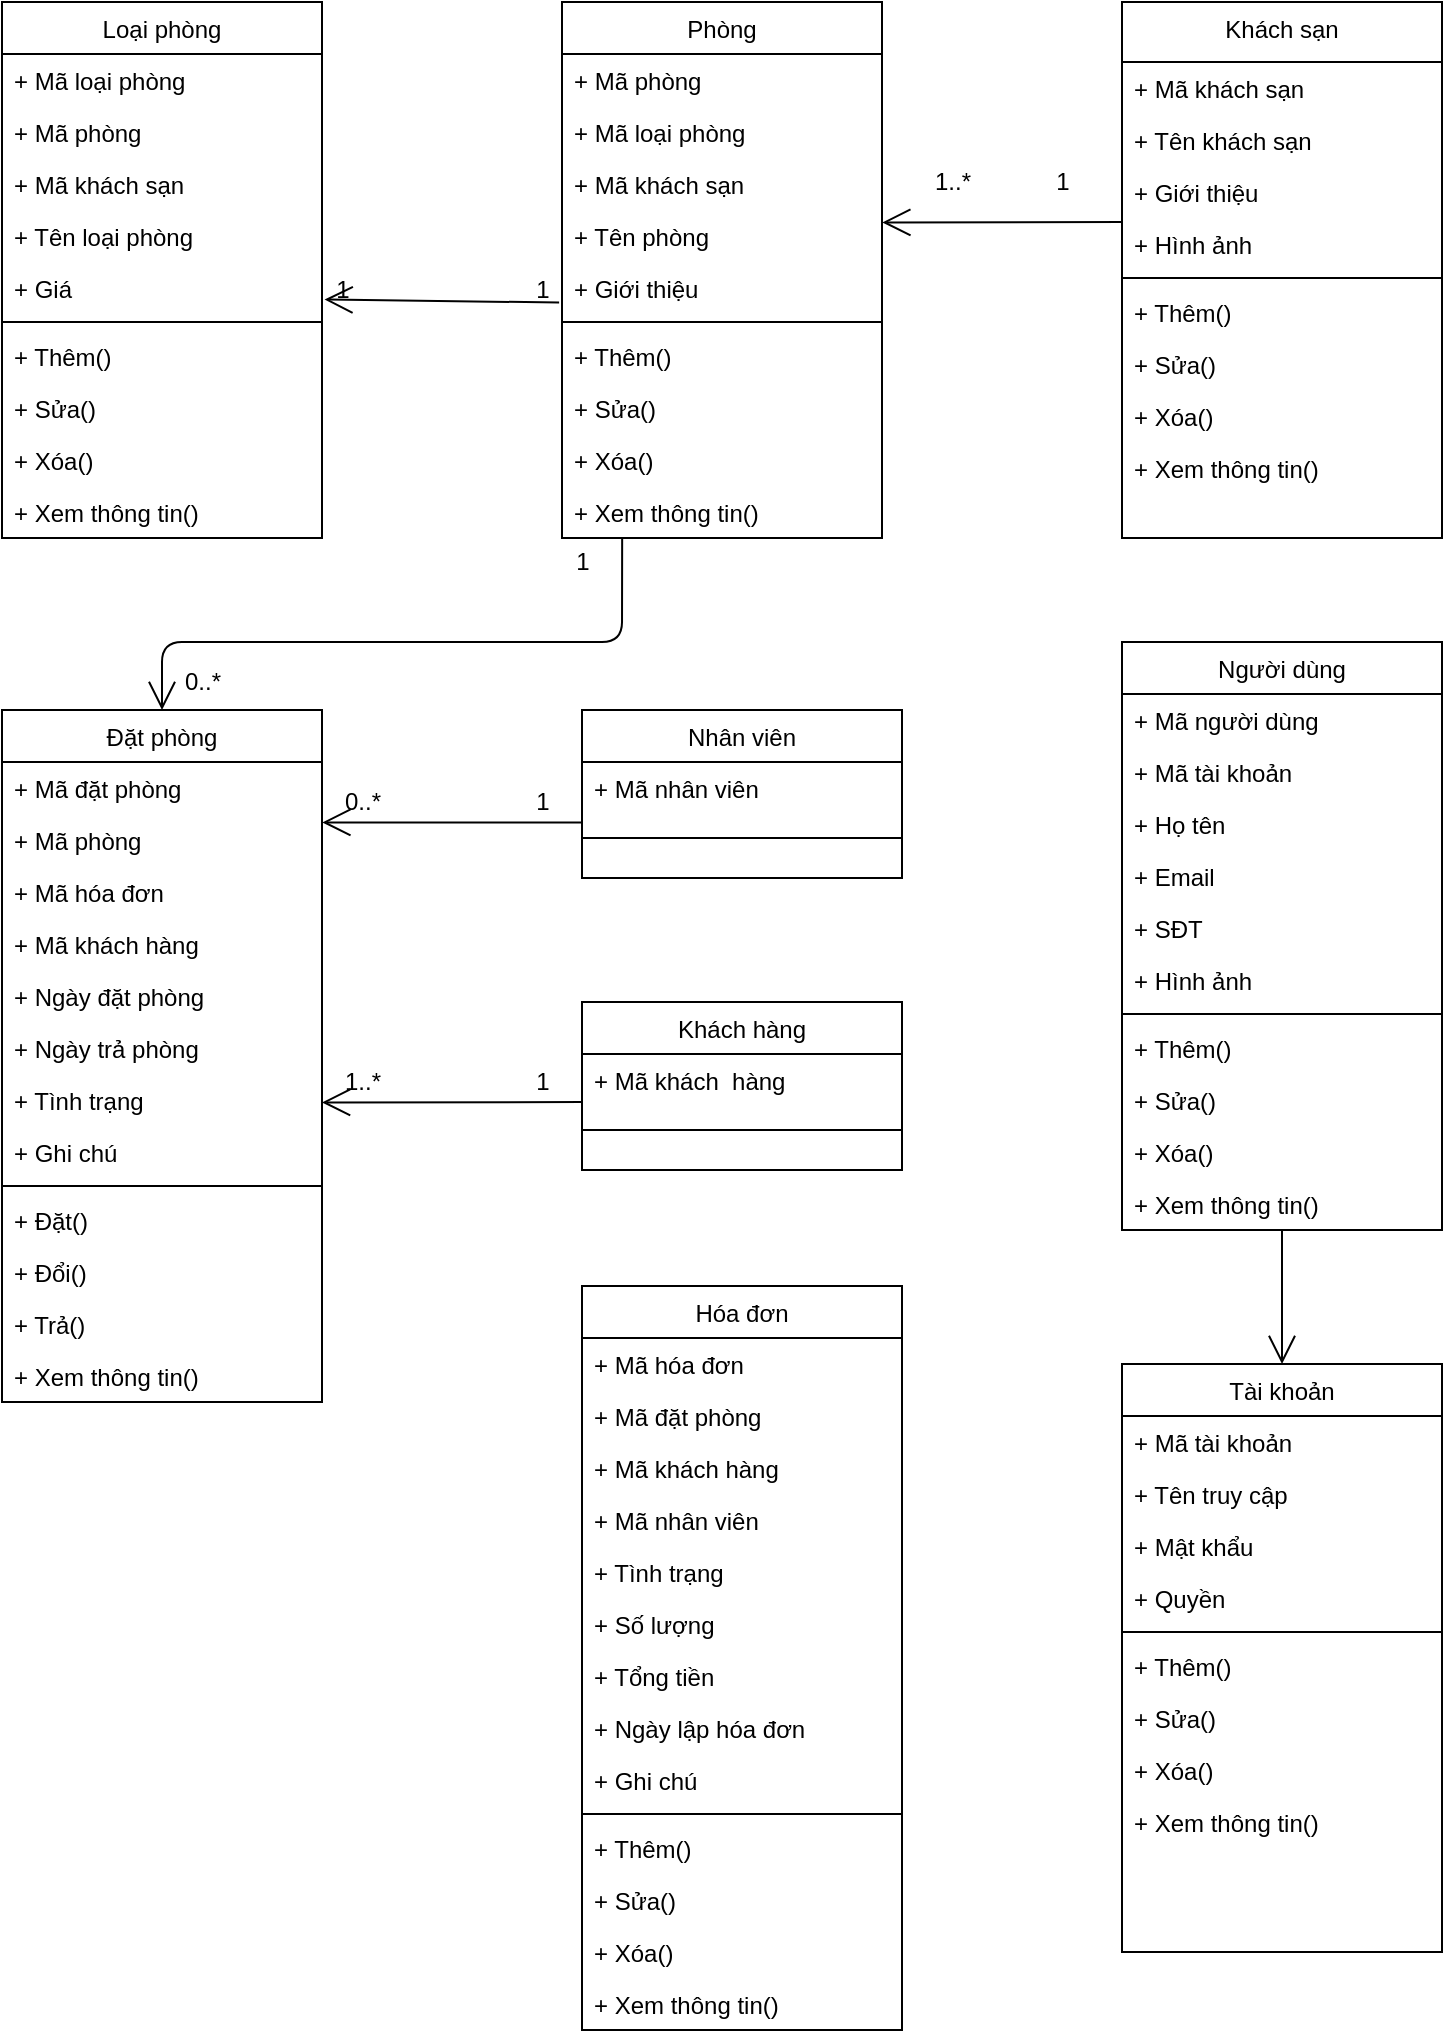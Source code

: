 <mxfile version="14.6.0" type="github">
  <diagram id="C5RBs43oDa-KdzZeNtuy" name="Page-1">
    <mxGraphModel dx="1017" dy="599" grid="1" gridSize="10" guides="1" tooltips="1" connect="1" arrows="1" fold="1" page="1" pageScale="1" pageWidth="1200" pageHeight="1920" math="0" shadow="0">
      <root>
        <mxCell id="WIyWlLk6GJQsqaUBKTNV-0" />
        <mxCell id="WIyWlLk6GJQsqaUBKTNV-1" parent="WIyWlLk6GJQsqaUBKTNV-0" />
        <mxCell id="hyXFMQtEFSFxKGsj70GX-0" value="Phòng" style="swimlane;fontStyle=0;align=center;verticalAlign=top;childLayout=stackLayout;horizontal=1;startSize=26;horizontalStack=0;resizeParent=1;resizeLast=0;collapsible=1;marginBottom=0;rounded=0;shadow=0;strokeWidth=1;" vertex="1" parent="WIyWlLk6GJQsqaUBKTNV-1">
          <mxGeometry x="320" y="640" width="160" height="268" as="geometry">
            <mxRectangle x="130" y="380" width="160" height="26" as="alternateBounds" />
          </mxGeometry>
        </mxCell>
        <mxCell id="hyXFMQtEFSFxKGsj70GX-6" value="+ Mã phòng" style="text;align=left;verticalAlign=top;spacingLeft=4;spacingRight=4;overflow=hidden;rotatable=0;points=[[0,0.5],[1,0.5]];portConstraint=eastwest;" vertex="1" parent="hyXFMQtEFSFxKGsj70GX-0">
          <mxGeometry y="26" width="160" height="26" as="geometry" />
        </mxCell>
        <mxCell id="hyXFMQtEFSFxKGsj70GX-1" value="+ Mã loại phòng" style="text;align=left;verticalAlign=top;spacingLeft=4;spacingRight=4;overflow=hidden;rotatable=0;points=[[0,0.5],[1,0.5]];portConstraint=eastwest;" vertex="1" parent="hyXFMQtEFSFxKGsj70GX-0">
          <mxGeometry y="52" width="160" height="26" as="geometry" />
        </mxCell>
        <mxCell id="hyXFMQtEFSFxKGsj70GX-11" value="+ Mã khách sạn" style="text;align=left;verticalAlign=top;spacingLeft=4;spacingRight=4;overflow=hidden;rotatable=0;points=[[0,0.5],[1,0.5]];portConstraint=eastwest;" vertex="1" parent="hyXFMQtEFSFxKGsj70GX-0">
          <mxGeometry y="78" width="160" height="26" as="geometry" />
        </mxCell>
        <mxCell id="hyXFMQtEFSFxKGsj70GX-2" value="+ Tên phòng" style="text;align=left;verticalAlign=top;spacingLeft=4;spacingRight=4;overflow=hidden;rotatable=0;points=[[0,0.5],[1,0.5]];portConstraint=eastwest;rounded=0;shadow=0;html=0;" vertex="1" parent="hyXFMQtEFSFxKGsj70GX-0">
          <mxGeometry y="104" width="160" height="26" as="geometry" />
        </mxCell>
        <mxCell id="hyXFMQtEFSFxKGsj70GX-7" value="+ Giới thiệu" style="text;align=left;verticalAlign=top;spacingLeft=4;spacingRight=4;overflow=hidden;rotatable=0;points=[[0,0.5],[1,0.5]];portConstraint=eastwest;rounded=0;shadow=0;html=0;" vertex="1" parent="hyXFMQtEFSFxKGsj70GX-0">
          <mxGeometry y="130" width="160" height="26" as="geometry" />
        </mxCell>
        <mxCell id="hyXFMQtEFSFxKGsj70GX-3" value="" style="line;html=1;strokeWidth=1;align=left;verticalAlign=middle;spacingTop=-1;spacingLeft=3;spacingRight=3;rotatable=0;labelPosition=right;points=[];portConstraint=eastwest;" vertex="1" parent="hyXFMQtEFSFxKGsj70GX-0">
          <mxGeometry y="156" width="160" height="8" as="geometry" />
        </mxCell>
        <mxCell id="hyXFMQtEFSFxKGsj70GX-5" value="+ Thêm()" style="text;align=left;verticalAlign=top;spacingLeft=4;spacingRight=4;overflow=hidden;rotatable=0;points=[[0,0.5],[1,0.5]];portConstraint=eastwest;" vertex="1" parent="hyXFMQtEFSFxKGsj70GX-0">
          <mxGeometry y="164" width="160" height="26" as="geometry" />
        </mxCell>
        <mxCell id="hyXFMQtEFSFxKGsj70GX-8" value="+ Sửa()" style="text;align=left;verticalAlign=top;spacingLeft=4;spacingRight=4;overflow=hidden;rotatable=0;points=[[0,0.5],[1,0.5]];portConstraint=eastwest;" vertex="1" parent="hyXFMQtEFSFxKGsj70GX-0">
          <mxGeometry y="190" width="160" height="26" as="geometry" />
        </mxCell>
        <mxCell id="hyXFMQtEFSFxKGsj70GX-9" value="+ Xóa()" style="text;align=left;verticalAlign=top;spacingLeft=4;spacingRight=4;overflow=hidden;rotatable=0;points=[[0,0.5],[1,0.5]];portConstraint=eastwest;" vertex="1" parent="hyXFMQtEFSFxKGsj70GX-0">
          <mxGeometry y="216" width="160" height="26" as="geometry" />
        </mxCell>
        <mxCell id="hyXFMQtEFSFxKGsj70GX-10" value="+ Xem thông tin()" style="text;align=left;verticalAlign=top;spacingLeft=4;spacingRight=4;overflow=hidden;rotatable=0;points=[[0,0.5],[1,0.5]];portConstraint=eastwest;" vertex="1" parent="hyXFMQtEFSFxKGsj70GX-0">
          <mxGeometry y="242" width="160" height="26" as="geometry" />
        </mxCell>
        <mxCell id="hyXFMQtEFSFxKGsj70GX-12" value="Khách sạn" style="swimlane;fontStyle=0;align=center;verticalAlign=top;childLayout=stackLayout;horizontal=1;startSize=30;horizontalStack=0;resizeParent=1;resizeLast=0;collapsible=1;marginBottom=0;rounded=0;shadow=0;strokeWidth=1;" vertex="1" parent="WIyWlLk6GJQsqaUBKTNV-1">
          <mxGeometry x="600" y="640" width="160" height="268" as="geometry">
            <mxRectangle x="130" y="380" width="160" height="26" as="alternateBounds" />
          </mxGeometry>
        </mxCell>
        <mxCell id="hyXFMQtEFSFxKGsj70GX-13" value="+ Mã khách sạn" style="text;align=left;verticalAlign=top;spacingLeft=4;spacingRight=4;overflow=hidden;rotatable=0;points=[[0,0.5],[1,0.5]];portConstraint=eastwest;" vertex="1" parent="hyXFMQtEFSFxKGsj70GX-12">
          <mxGeometry y="30" width="160" height="26" as="geometry" />
        </mxCell>
        <mxCell id="hyXFMQtEFSFxKGsj70GX-14" value="+ Tên khách sạn" style="text;align=left;verticalAlign=top;spacingLeft=4;spacingRight=4;overflow=hidden;rotatable=0;points=[[0,0.5],[1,0.5]];portConstraint=eastwest;" vertex="1" parent="hyXFMQtEFSFxKGsj70GX-12">
          <mxGeometry y="56" width="160" height="26" as="geometry" />
        </mxCell>
        <mxCell id="hyXFMQtEFSFxKGsj70GX-16" value="+ Giới thiệu" style="text;align=left;verticalAlign=top;spacingLeft=4;spacingRight=4;overflow=hidden;rotatable=0;points=[[0,0.5],[1,0.5]];portConstraint=eastwest;rounded=0;shadow=0;html=0;" vertex="1" parent="hyXFMQtEFSFxKGsj70GX-12">
          <mxGeometry y="82" width="160" height="26" as="geometry" />
        </mxCell>
        <mxCell id="hyXFMQtEFSFxKGsj70GX-17" value="+ Hình ảnh" style="text;align=left;verticalAlign=top;spacingLeft=4;spacingRight=4;overflow=hidden;rotatable=0;points=[[0,0.5],[1,0.5]];portConstraint=eastwest;rounded=0;shadow=0;html=0;" vertex="1" parent="hyXFMQtEFSFxKGsj70GX-12">
          <mxGeometry y="108" width="160" height="26" as="geometry" />
        </mxCell>
        <mxCell id="hyXFMQtEFSFxKGsj70GX-18" value="" style="line;html=1;strokeWidth=1;align=left;verticalAlign=middle;spacingTop=-1;spacingLeft=3;spacingRight=3;rotatable=0;labelPosition=right;points=[];portConstraint=eastwest;" vertex="1" parent="hyXFMQtEFSFxKGsj70GX-12">
          <mxGeometry y="134" width="160" height="8" as="geometry" />
        </mxCell>
        <mxCell id="hyXFMQtEFSFxKGsj70GX-19" value="+ Thêm()" style="text;align=left;verticalAlign=top;spacingLeft=4;spacingRight=4;overflow=hidden;rotatable=0;points=[[0,0.5],[1,0.5]];portConstraint=eastwest;" vertex="1" parent="hyXFMQtEFSFxKGsj70GX-12">
          <mxGeometry y="142" width="160" height="26" as="geometry" />
        </mxCell>
        <mxCell id="hyXFMQtEFSFxKGsj70GX-20" value="+ Sửa()" style="text;align=left;verticalAlign=top;spacingLeft=4;spacingRight=4;overflow=hidden;rotatable=0;points=[[0,0.5],[1,0.5]];portConstraint=eastwest;" vertex="1" parent="hyXFMQtEFSFxKGsj70GX-12">
          <mxGeometry y="168" width="160" height="26" as="geometry" />
        </mxCell>
        <mxCell id="hyXFMQtEFSFxKGsj70GX-21" value="+ Xóa()" style="text;align=left;verticalAlign=top;spacingLeft=4;spacingRight=4;overflow=hidden;rotatable=0;points=[[0,0.5],[1,0.5]];portConstraint=eastwest;" vertex="1" parent="hyXFMQtEFSFxKGsj70GX-12">
          <mxGeometry y="194" width="160" height="26" as="geometry" />
        </mxCell>
        <mxCell id="hyXFMQtEFSFxKGsj70GX-22" value="+ Xem thông tin()" style="text;align=left;verticalAlign=top;spacingLeft=4;spacingRight=4;overflow=hidden;rotatable=0;points=[[0,0.5],[1,0.5]];portConstraint=eastwest;" vertex="1" parent="hyXFMQtEFSFxKGsj70GX-12">
          <mxGeometry y="220" width="160" height="26" as="geometry" />
        </mxCell>
        <mxCell id="hyXFMQtEFSFxKGsj70GX-24" value="Loại phòng" style="swimlane;fontStyle=0;align=center;verticalAlign=top;childLayout=stackLayout;horizontal=1;startSize=26;horizontalStack=0;resizeParent=1;resizeLast=0;collapsible=1;marginBottom=0;rounded=0;shadow=0;strokeWidth=1;" vertex="1" parent="WIyWlLk6GJQsqaUBKTNV-1">
          <mxGeometry x="40" y="640" width="160" height="268" as="geometry">
            <mxRectangle x="130" y="380" width="160" height="26" as="alternateBounds" />
          </mxGeometry>
        </mxCell>
        <mxCell id="hyXFMQtEFSFxKGsj70GX-38" value="+ Mã loại phòng" style="text;align=left;verticalAlign=top;spacingLeft=4;spacingRight=4;overflow=hidden;rotatable=0;points=[[0,0.5],[1,0.5]];portConstraint=eastwest;" vertex="1" parent="hyXFMQtEFSFxKGsj70GX-24">
          <mxGeometry y="26" width="160" height="26" as="geometry" />
        </mxCell>
        <mxCell id="hyXFMQtEFSFxKGsj70GX-37" value="+ Mã phòng" style="text;align=left;verticalAlign=top;spacingLeft=4;spacingRight=4;overflow=hidden;rotatable=0;points=[[0,0.5],[1,0.5]];portConstraint=eastwest;" vertex="1" parent="hyXFMQtEFSFxKGsj70GX-24">
          <mxGeometry y="52" width="160" height="26" as="geometry" />
        </mxCell>
        <mxCell id="hyXFMQtEFSFxKGsj70GX-25" value="+ Mã khách sạn" style="text;align=left;verticalAlign=top;spacingLeft=4;spacingRight=4;overflow=hidden;rotatable=0;points=[[0,0.5],[1,0.5]];portConstraint=eastwest;" vertex="1" parent="hyXFMQtEFSFxKGsj70GX-24">
          <mxGeometry y="78" width="160" height="26" as="geometry" />
        </mxCell>
        <mxCell id="hyXFMQtEFSFxKGsj70GX-28" value="+ Tên loại phòng" style="text;align=left;verticalAlign=top;spacingLeft=4;spacingRight=4;overflow=hidden;rotatable=0;points=[[0,0.5],[1,0.5]];portConstraint=eastwest;rounded=0;shadow=0;html=0;" vertex="1" parent="hyXFMQtEFSFxKGsj70GX-24">
          <mxGeometry y="104" width="160" height="26" as="geometry" />
        </mxCell>
        <mxCell id="hyXFMQtEFSFxKGsj70GX-29" value="+ Giá" style="text;align=left;verticalAlign=top;spacingLeft=4;spacingRight=4;overflow=hidden;rotatable=0;points=[[0,0.5],[1,0.5]];portConstraint=eastwest;rounded=0;shadow=0;html=0;" vertex="1" parent="hyXFMQtEFSFxKGsj70GX-24">
          <mxGeometry y="130" width="160" height="26" as="geometry" />
        </mxCell>
        <mxCell id="hyXFMQtEFSFxKGsj70GX-30" value="" style="line;html=1;strokeWidth=1;align=left;verticalAlign=middle;spacingTop=-1;spacingLeft=3;spacingRight=3;rotatable=0;labelPosition=right;points=[];portConstraint=eastwest;" vertex="1" parent="hyXFMQtEFSFxKGsj70GX-24">
          <mxGeometry y="156" width="160" height="8" as="geometry" />
        </mxCell>
        <mxCell id="hyXFMQtEFSFxKGsj70GX-31" value="+ Thêm()" style="text;align=left;verticalAlign=top;spacingLeft=4;spacingRight=4;overflow=hidden;rotatable=0;points=[[0,0.5],[1,0.5]];portConstraint=eastwest;" vertex="1" parent="hyXFMQtEFSFxKGsj70GX-24">
          <mxGeometry y="164" width="160" height="26" as="geometry" />
        </mxCell>
        <mxCell id="hyXFMQtEFSFxKGsj70GX-32" value="+ Sửa()" style="text;align=left;verticalAlign=top;spacingLeft=4;spacingRight=4;overflow=hidden;rotatable=0;points=[[0,0.5],[1,0.5]];portConstraint=eastwest;" vertex="1" parent="hyXFMQtEFSFxKGsj70GX-24">
          <mxGeometry y="190" width="160" height="26" as="geometry" />
        </mxCell>
        <mxCell id="hyXFMQtEFSFxKGsj70GX-33" value="+ Xóa()" style="text;align=left;verticalAlign=top;spacingLeft=4;spacingRight=4;overflow=hidden;rotatable=0;points=[[0,0.5],[1,0.5]];portConstraint=eastwest;" vertex="1" parent="hyXFMQtEFSFxKGsj70GX-24">
          <mxGeometry y="216" width="160" height="26" as="geometry" />
        </mxCell>
        <mxCell id="hyXFMQtEFSFxKGsj70GX-34" value="+ Xem thông tin()" style="text;align=left;verticalAlign=top;spacingLeft=4;spacingRight=4;overflow=hidden;rotatable=0;points=[[0,0.5],[1,0.5]];portConstraint=eastwest;" vertex="1" parent="hyXFMQtEFSFxKGsj70GX-24">
          <mxGeometry y="242" width="160" height="26" as="geometry" />
        </mxCell>
        <mxCell id="hyXFMQtEFSFxKGsj70GX-39" value="Hóa đơn" style="swimlane;fontStyle=0;align=center;verticalAlign=top;childLayout=stackLayout;horizontal=1;startSize=26;horizontalStack=0;resizeParent=1;resizeLast=0;collapsible=1;marginBottom=0;rounded=0;shadow=0;strokeWidth=1;" vertex="1" parent="WIyWlLk6GJQsqaUBKTNV-1">
          <mxGeometry x="330" y="1282" width="160" height="372" as="geometry">
            <mxRectangle x="130" y="380" width="160" height="26" as="alternateBounds" />
          </mxGeometry>
        </mxCell>
        <mxCell id="hyXFMQtEFSFxKGsj70GX-40" value="+ Mã hóa đơn" style="text;align=left;verticalAlign=top;spacingLeft=4;spacingRight=4;overflow=hidden;rotatable=0;points=[[0,0.5],[1,0.5]];portConstraint=eastwest;" vertex="1" parent="hyXFMQtEFSFxKGsj70GX-39">
          <mxGeometry y="26" width="160" height="26" as="geometry" />
        </mxCell>
        <mxCell id="hyXFMQtEFSFxKGsj70GX-41" value="+ Mã đặt phòng" style="text;align=left;verticalAlign=top;spacingLeft=4;spacingRight=4;overflow=hidden;rotatable=0;points=[[0,0.5],[1,0.5]];portConstraint=eastwest;" vertex="1" parent="hyXFMQtEFSFxKGsj70GX-39">
          <mxGeometry y="52" width="160" height="26" as="geometry" />
        </mxCell>
        <mxCell id="hyXFMQtEFSFxKGsj70GX-53" value="+ Mã khách hàng" style="text;align=left;verticalAlign=top;spacingLeft=4;spacingRight=4;overflow=hidden;rotatable=0;points=[[0,0.5],[1,0.5]];portConstraint=eastwest;" vertex="1" parent="hyXFMQtEFSFxKGsj70GX-39">
          <mxGeometry y="78" width="160" height="26" as="geometry" />
        </mxCell>
        <mxCell id="hyXFMQtEFSFxKGsj70GX-52" value="+ Mã nhân viên" style="text;align=left;verticalAlign=top;spacingLeft=4;spacingRight=4;overflow=hidden;rotatable=0;points=[[0,0.5],[1,0.5]];portConstraint=eastwest;" vertex="1" parent="hyXFMQtEFSFxKGsj70GX-39">
          <mxGeometry y="104" width="160" height="26" as="geometry" />
        </mxCell>
        <mxCell id="hyXFMQtEFSFxKGsj70GX-42" value="+ Tình trạng" style="text;align=left;verticalAlign=top;spacingLeft=4;spacingRight=4;overflow=hidden;rotatable=0;points=[[0,0.5],[1,0.5]];portConstraint=eastwest;" vertex="1" parent="hyXFMQtEFSFxKGsj70GX-39">
          <mxGeometry y="130" width="160" height="26" as="geometry" />
        </mxCell>
        <mxCell id="hyXFMQtEFSFxKGsj70GX-43" value="+ Số lượng" style="text;align=left;verticalAlign=top;spacingLeft=4;spacingRight=4;overflow=hidden;rotatable=0;points=[[0,0.5],[1,0.5]];portConstraint=eastwest;rounded=0;shadow=0;html=0;" vertex="1" parent="hyXFMQtEFSFxKGsj70GX-39">
          <mxGeometry y="156" width="160" height="26" as="geometry" />
        </mxCell>
        <mxCell id="hyXFMQtEFSFxKGsj70GX-54" value="+ Tổng tiền" style="text;align=left;verticalAlign=top;spacingLeft=4;spacingRight=4;overflow=hidden;rotatable=0;points=[[0,0.5],[1,0.5]];portConstraint=eastwest;rounded=0;shadow=0;html=0;" vertex="1" parent="hyXFMQtEFSFxKGsj70GX-39">
          <mxGeometry y="182" width="160" height="26" as="geometry" />
        </mxCell>
        <mxCell id="hyXFMQtEFSFxKGsj70GX-51" value="+ Ngày lập hóa đơn" style="text;align=left;verticalAlign=top;spacingLeft=4;spacingRight=4;overflow=hidden;rotatable=0;points=[[0,0.5],[1,0.5]];portConstraint=eastwest;rounded=0;shadow=0;html=0;" vertex="1" parent="hyXFMQtEFSFxKGsj70GX-39">
          <mxGeometry y="208" width="160" height="26" as="geometry" />
        </mxCell>
        <mxCell id="hyXFMQtEFSFxKGsj70GX-44" value="+ Ghi chú" style="text;align=left;verticalAlign=top;spacingLeft=4;spacingRight=4;overflow=hidden;rotatable=0;points=[[0,0.5],[1,0.5]];portConstraint=eastwest;rounded=0;shadow=0;html=0;" vertex="1" parent="hyXFMQtEFSFxKGsj70GX-39">
          <mxGeometry y="234" width="160" height="26" as="geometry" />
        </mxCell>
        <mxCell id="hyXFMQtEFSFxKGsj70GX-45" value="" style="line;html=1;strokeWidth=1;align=left;verticalAlign=middle;spacingTop=-1;spacingLeft=3;spacingRight=3;rotatable=0;labelPosition=right;points=[];portConstraint=eastwest;" vertex="1" parent="hyXFMQtEFSFxKGsj70GX-39">
          <mxGeometry y="260" width="160" height="8" as="geometry" />
        </mxCell>
        <mxCell id="hyXFMQtEFSFxKGsj70GX-46" value="+ Thêm()" style="text;align=left;verticalAlign=top;spacingLeft=4;spacingRight=4;overflow=hidden;rotatable=0;points=[[0,0.5],[1,0.5]];portConstraint=eastwest;" vertex="1" parent="hyXFMQtEFSFxKGsj70GX-39">
          <mxGeometry y="268" width="160" height="26" as="geometry" />
        </mxCell>
        <mxCell id="hyXFMQtEFSFxKGsj70GX-47" value="+ Sửa()" style="text;align=left;verticalAlign=top;spacingLeft=4;spacingRight=4;overflow=hidden;rotatable=0;points=[[0,0.5],[1,0.5]];portConstraint=eastwest;" vertex="1" parent="hyXFMQtEFSFxKGsj70GX-39">
          <mxGeometry y="294" width="160" height="26" as="geometry" />
        </mxCell>
        <mxCell id="hyXFMQtEFSFxKGsj70GX-48" value="+ Xóa()" style="text;align=left;verticalAlign=top;spacingLeft=4;spacingRight=4;overflow=hidden;rotatable=0;points=[[0,0.5],[1,0.5]];portConstraint=eastwest;" vertex="1" parent="hyXFMQtEFSFxKGsj70GX-39">
          <mxGeometry y="320" width="160" height="26" as="geometry" />
        </mxCell>
        <mxCell id="hyXFMQtEFSFxKGsj70GX-49" value="+ Xem thông tin()" style="text;align=left;verticalAlign=top;spacingLeft=4;spacingRight=4;overflow=hidden;rotatable=0;points=[[0,0.5],[1,0.5]];portConstraint=eastwest;" vertex="1" parent="hyXFMQtEFSFxKGsj70GX-39">
          <mxGeometry y="346" width="160" height="26" as="geometry" />
        </mxCell>
        <mxCell id="zkfFHV4jXpPFQw0GAbJ--0" value="Người dùng" style="swimlane;fontStyle=0;align=center;verticalAlign=top;childLayout=stackLayout;horizontal=1;startSize=26;horizontalStack=0;resizeParent=1;resizeLast=0;collapsible=1;marginBottom=0;rounded=0;shadow=0;strokeWidth=1;" parent="WIyWlLk6GJQsqaUBKTNV-1" vertex="1">
          <mxGeometry x="600" y="960" width="160" height="294" as="geometry">
            <mxRectangle x="230" y="140" width="160" height="26" as="alternateBounds" />
          </mxGeometry>
        </mxCell>
        <mxCell id="hyXFMQtEFSFxKGsj70GX-61" value="+ Mã người dùng" style="text;align=left;verticalAlign=top;spacingLeft=4;spacingRight=4;overflow=hidden;rotatable=0;points=[[0,0.5],[1,0.5]];portConstraint=eastwest;" vertex="1" parent="zkfFHV4jXpPFQw0GAbJ--0">
          <mxGeometry y="26" width="160" height="26" as="geometry" />
        </mxCell>
        <mxCell id="hyXFMQtEFSFxKGsj70GX-60" value="+ Mã tài khoản" style="text;align=left;verticalAlign=top;spacingLeft=4;spacingRight=4;overflow=hidden;rotatable=0;points=[[0,0.5],[1,0.5]];portConstraint=eastwest;" vertex="1" parent="zkfFHV4jXpPFQw0GAbJ--0">
          <mxGeometry y="52" width="160" height="26" as="geometry" />
        </mxCell>
        <mxCell id="zkfFHV4jXpPFQw0GAbJ--1" value="+ Họ tên" style="text;align=left;verticalAlign=top;spacingLeft=4;spacingRight=4;overflow=hidden;rotatable=0;points=[[0,0.5],[1,0.5]];portConstraint=eastwest;" parent="zkfFHV4jXpPFQw0GAbJ--0" vertex="1">
          <mxGeometry y="78" width="160" height="26" as="geometry" />
        </mxCell>
        <mxCell id="hyXFMQtEFSFxKGsj70GX-55" value="+ Email" style="text;align=left;verticalAlign=top;spacingLeft=4;spacingRight=4;overflow=hidden;rotatable=0;points=[[0,0.5],[1,0.5]];portConstraint=eastwest;rounded=0;shadow=0;html=0;" vertex="1" parent="zkfFHV4jXpPFQw0GAbJ--0">
          <mxGeometry y="104" width="160" height="26" as="geometry" />
        </mxCell>
        <mxCell id="zkfFHV4jXpPFQw0GAbJ--2" value="+ SĐT" style="text;align=left;verticalAlign=top;spacingLeft=4;spacingRight=4;overflow=hidden;rotatable=0;points=[[0,0.5],[1,0.5]];portConstraint=eastwest;rounded=0;shadow=0;html=0;" parent="zkfFHV4jXpPFQw0GAbJ--0" vertex="1">
          <mxGeometry y="130" width="160" height="26" as="geometry" />
        </mxCell>
        <mxCell id="zkfFHV4jXpPFQw0GAbJ--3" value="+ Hình ảnh" style="text;align=left;verticalAlign=top;spacingLeft=4;spacingRight=4;overflow=hidden;rotatable=0;points=[[0,0.5],[1,0.5]];portConstraint=eastwest;rounded=0;shadow=0;html=0;" parent="zkfFHV4jXpPFQw0GAbJ--0" vertex="1">
          <mxGeometry y="156" width="160" height="26" as="geometry" />
        </mxCell>
        <mxCell id="zkfFHV4jXpPFQw0GAbJ--4" value="" style="line;html=1;strokeWidth=1;align=left;verticalAlign=middle;spacingTop=-1;spacingLeft=3;spacingRight=3;rotatable=0;labelPosition=right;points=[];portConstraint=eastwest;" parent="zkfFHV4jXpPFQw0GAbJ--0" vertex="1">
          <mxGeometry y="182" width="160" height="8" as="geometry" />
        </mxCell>
        <mxCell id="zkfFHV4jXpPFQw0GAbJ--5" value="+ Thêm()" style="text;align=left;verticalAlign=top;spacingLeft=4;spacingRight=4;overflow=hidden;rotatable=0;points=[[0,0.5],[1,0.5]];portConstraint=eastwest;" parent="zkfFHV4jXpPFQw0GAbJ--0" vertex="1">
          <mxGeometry y="190" width="160" height="26" as="geometry" />
        </mxCell>
        <mxCell id="hyXFMQtEFSFxKGsj70GX-56" value="+ Sửa()" style="text;align=left;verticalAlign=top;spacingLeft=4;spacingRight=4;overflow=hidden;rotatable=0;points=[[0,0.5],[1,0.5]];portConstraint=eastwest;" vertex="1" parent="zkfFHV4jXpPFQw0GAbJ--0">
          <mxGeometry y="216" width="160" height="26" as="geometry" />
        </mxCell>
        <mxCell id="hyXFMQtEFSFxKGsj70GX-57" value="+ Xóa()" style="text;align=left;verticalAlign=top;spacingLeft=4;spacingRight=4;overflow=hidden;rotatable=0;points=[[0,0.5],[1,0.5]];portConstraint=eastwest;" vertex="1" parent="zkfFHV4jXpPFQw0GAbJ--0">
          <mxGeometry y="242" width="160" height="26" as="geometry" />
        </mxCell>
        <mxCell id="hyXFMQtEFSFxKGsj70GX-58" value="+ Xem thông tin()" style="text;align=left;verticalAlign=top;spacingLeft=4;spacingRight=4;overflow=hidden;rotatable=0;points=[[0,0.5],[1,0.5]];portConstraint=eastwest;" vertex="1" parent="zkfFHV4jXpPFQw0GAbJ--0">
          <mxGeometry y="268" width="160" height="26" as="geometry" />
        </mxCell>
        <mxCell id="hyXFMQtEFSFxKGsj70GX-124" value="Đặt phòng" style="swimlane;fontStyle=0;align=center;verticalAlign=top;childLayout=stackLayout;horizontal=1;startSize=26;horizontalStack=0;resizeParent=1;resizeLast=0;collapsible=1;marginBottom=0;rounded=0;shadow=0;strokeWidth=1;" vertex="1" parent="WIyWlLk6GJQsqaUBKTNV-1">
          <mxGeometry x="40" y="994" width="160" height="346" as="geometry">
            <mxRectangle x="130" y="380" width="160" height="26" as="alternateBounds" />
          </mxGeometry>
        </mxCell>
        <mxCell id="hyXFMQtEFSFxKGsj70GX-125" value="+ Mã đặt phòng" style="text;align=left;verticalAlign=top;spacingLeft=4;spacingRight=4;overflow=hidden;rotatable=0;points=[[0,0.5],[1,0.5]];portConstraint=eastwest;" vertex="1" parent="hyXFMQtEFSFxKGsj70GX-124">
          <mxGeometry y="26" width="160" height="26" as="geometry" />
        </mxCell>
        <mxCell id="hyXFMQtEFSFxKGsj70GX-225" value="+ Mã phòng" style="text;align=left;verticalAlign=top;spacingLeft=4;spacingRight=4;overflow=hidden;rotatable=0;points=[[0,0.5],[1,0.5]];portConstraint=eastwest;" vertex="1" parent="hyXFMQtEFSFxKGsj70GX-124">
          <mxGeometry y="52" width="160" height="26" as="geometry" />
        </mxCell>
        <mxCell id="hyXFMQtEFSFxKGsj70GX-126" value="+ Mã hóa đơn" style="text;align=left;verticalAlign=top;spacingLeft=4;spacingRight=4;overflow=hidden;rotatable=0;points=[[0,0.5],[1,0.5]];portConstraint=eastwest;" vertex="1" parent="hyXFMQtEFSFxKGsj70GX-124">
          <mxGeometry y="78" width="160" height="26" as="geometry" />
        </mxCell>
        <mxCell id="hyXFMQtEFSFxKGsj70GX-127" value="+ Mã khách hàng" style="text;align=left;verticalAlign=top;spacingLeft=4;spacingRight=4;overflow=hidden;rotatable=0;points=[[0,0.5],[1,0.5]];portConstraint=eastwest;" vertex="1" parent="hyXFMQtEFSFxKGsj70GX-124">
          <mxGeometry y="104" width="160" height="26" as="geometry" />
        </mxCell>
        <mxCell id="hyXFMQtEFSFxKGsj70GX-129" value="+ Ngày đặt phòng" style="text;align=left;verticalAlign=top;spacingLeft=4;spacingRight=4;overflow=hidden;rotatable=0;points=[[0,0.5],[1,0.5]];portConstraint=eastwest;" vertex="1" parent="hyXFMQtEFSFxKGsj70GX-124">
          <mxGeometry y="130" width="160" height="26" as="geometry" />
        </mxCell>
        <mxCell id="hyXFMQtEFSFxKGsj70GX-130" value="+ Ngày trả phòng" style="text;align=left;verticalAlign=top;spacingLeft=4;spacingRight=4;overflow=hidden;rotatable=0;points=[[0,0.5],[1,0.5]];portConstraint=eastwest;rounded=0;shadow=0;html=0;" vertex="1" parent="hyXFMQtEFSFxKGsj70GX-124">
          <mxGeometry y="156" width="160" height="26" as="geometry" />
        </mxCell>
        <mxCell id="hyXFMQtEFSFxKGsj70GX-132" value="+ Tình trạng" style="text;align=left;verticalAlign=top;spacingLeft=4;spacingRight=4;overflow=hidden;rotatable=0;points=[[0,0.5],[1,0.5]];portConstraint=eastwest;rounded=0;shadow=0;html=0;" vertex="1" parent="hyXFMQtEFSFxKGsj70GX-124">
          <mxGeometry y="182" width="160" height="26" as="geometry" />
        </mxCell>
        <mxCell id="hyXFMQtEFSFxKGsj70GX-133" value="+ Ghi chú" style="text;align=left;verticalAlign=top;spacingLeft=4;spacingRight=4;overflow=hidden;rotatable=0;points=[[0,0.5],[1,0.5]];portConstraint=eastwest;rounded=0;shadow=0;html=0;" vertex="1" parent="hyXFMQtEFSFxKGsj70GX-124">
          <mxGeometry y="208" width="160" height="26" as="geometry" />
        </mxCell>
        <mxCell id="hyXFMQtEFSFxKGsj70GX-134" value="" style="line;html=1;strokeWidth=1;align=left;verticalAlign=middle;spacingTop=-1;spacingLeft=3;spacingRight=3;rotatable=0;labelPosition=right;points=[];portConstraint=eastwest;" vertex="1" parent="hyXFMQtEFSFxKGsj70GX-124">
          <mxGeometry y="234" width="160" height="8" as="geometry" />
        </mxCell>
        <mxCell id="hyXFMQtEFSFxKGsj70GX-135" value="+ Đặt()" style="text;align=left;verticalAlign=top;spacingLeft=4;spacingRight=4;overflow=hidden;rotatable=0;points=[[0,0.5],[1,0.5]];portConstraint=eastwest;" vertex="1" parent="hyXFMQtEFSFxKGsj70GX-124">
          <mxGeometry y="242" width="160" height="26" as="geometry" />
        </mxCell>
        <mxCell id="hyXFMQtEFSFxKGsj70GX-136" value="+ Đổi()" style="text;align=left;verticalAlign=top;spacingLeft=4;spacingRight=4;overflow=hidden;rotatable=0;points=[[0,0.5],[1,0.5]];portConstraint=eastwest;" vertex="1" parent="hyXFMQtEFSFxKGsj70GX-124">
          <mxGeometry y="268" width="160" height="26" as="geometry" />
        </mxCell>
        <mxCell id="hyXFMQtEFSFxKGsj70GX-137" value="+ Trả()" style="text;align=left;verticalAlign=top;spacingLeft=4;spacingRight=4;overflow=hidden;rotatable=0;points=[[0,0.5],[1,0.5]];portConstraint=eastwest;" vertex="1" parent="hyXFMQtEFSFxKGsj70GX-124">
          <mxGeometry y="294" width="160" height="26" as="geometry" />
        </mxCell>
        <mxCell id="hyXFMQtEFSFxKGsj70GX-138" value="+ Xem thông tin()" style="text;align=left;verticalAlign=top;spacingLeft=4;spacingRight=4;overflow=hidden;rotatable=0;points=[[0,0.5],[1,0.5]];portConstraint=eastwest;" vertex="1" parent="hyXFMQtEFSFxKGsj70GX-124">
          <mxGeometry y="320" width="160" height="26" as="geometry" />
        </mxCell>
        <mxCell id="hyXFMQtEFSFxKGsj70GX-161" value="Tài khoản" style="swimlane;fontStyle=0;align=center;verticalAlign=top;childLayout=stackLayout;horizontal=1;startSize=26;horizontalStack=0;resizeParent=1;resizeLast=0;collapsible=1;marginBottom=0;rounded=0;shadow=0;strokeWidth=1;" vertex="1" parent="WIyWlLk6GJQsqaUBKTNV-1">
          <mxGeometry x="600" y="1321" width="160" height="294" as="geometry">
            <mxRectangle x="230" y="140" width="160" height="26" as="alternateBounds" />
          </mxGeometry>
        </mxCell>
        <mxCell id="hyXFMQtEFSFxKGsj70GX-162" value="+ Mã tài khoản" style="text;align=left;verticalAlign=top;spacingLeft=4;spacingRight=4;overflow=hidden;rotatable=0;points=[[0,0.5],[1,0.5]];portConstraint=eastwest;" vertex="1" parent="hyXFMQtEFSFxKGsj70GX-161">
          <mxGeometry y="26" width="160" height="26" as="geometry" />
        </mxCell>
        <mxCell id="hyXFMQtEFSFxKGsj70GX-163" value="+ Tên truy cập" style="text;align=left;verticalAlign=top;spacingLeft=4;spacingRight=4;overflow=hidden;rotatable=0;points=[[0,0.5],[1,0.5]];portConstraint=eastwest;" vertex="1" parent="hyXFMQtEFSFxKGsj70GX-161">
          <mxGeometry y="52" width="160" height="26" as="geometry" />
        </mxCell>
        <mxCell id="hyXFMQtEFSFxKGsj70GX-164" value="+ Mật khẩu" style="text;align=left;verticalAlign=top;spacingLeft=4;spacingRight=4;overflow=hidden;rotatable=0;points=[[0,0.5],[1,0.5]];portConstraint=eastwest;" vertex="1" parent="hyXFMQtEFSFxKGsj70GX-161">
          <mxGeometry y="78" width="160" height="26" as="geometry" />
        </mxCell>
        <mxCell id="hyXFMQtEFSFxKGsj70GX-165" value="+ Quyền" style="text;align=left;verticalAlign=top;spacingLeft=4;spacingRight=4;overflow=hidden;rotatable=0;points=[[0,0.5],[1,0.5]];portConstraint=eastwest;rounded=0;shadow=0;html=0;" vertex="1" parent="hyXFMQtEFSFxKGsj70GX-161">
          <mxGeometry y="104" width="160" height="26" as="geometry" />
        </mxCell>
        <mxCell id="hyXFMQtEFSFxKGsj70GX-168" value="" style="line;html=1;strokeWidth=1;align=left;verticalAlign=middle;spacingTop=-1;spacingLeft=3;spacingRight=3;rotatable=0;labelPosition=right;points=[];portConstraint=eastwest;" vertex="1" parent="hyXFMQtEFSFxKGsj70GX-161">
          <mxGeometry y="130" width="160" height="8" as="geometry" />
        </mxCell>
        <mxCell id="hyXFMQtEFSFxKGsj70GX-169" value="+ Thêm()" style="text;align=left;verticalAlign=top;spacingLeft=4;spacingRight=4;overflow=hidden;rotatable=0;points=[[0,0.5],[1,0.5]];portConstraint=eastwest;" vertex="1" parent="hyXFMQtEFSFxKGsj70GX-161">
          <mxGeometry y="138" width="160" height="26" as="geometry" />
        </mxCell>
        <mxCell id="hyXFMQtEFSFxKGsj70GX-170" value="+ Sửa()" style="text;align=left;verticalAlign=top;spacingLeft=4;spacingRight=4;overflow=hidden;rotatable=0;points=[[0,0.5],[1,0.5]];portConstraint=eastwest;" vertex="1" parent="hyXFMQtEFSFxKGsj70GX-161">
          <mxGeometry y="164" width="160" height="26" as="geometry" />
        </mxCell>
        <mxCell id="hyXFMQtEFSFxKGsj70GX-171" value="+ Xóa()" style="text;align=left;verticalAlign=top;spacingLeft=4;spacingRight=4;overflow=hidden;rotatable=0;points=[[0,0.5],[1,0.5]];portConstraint=eastwest;" vertex="1" parent="hyXFMQtEFSFxKGsj70GX-161">
          <mxGeometry y="190" width="160" height="26" as="geometry" />
        </mxCell>
        <mxCell id="hyXFMQtEFSFxKGsj70GX-172" value="+ Xem thông tin()" style="text;align=left;verticalAlign=top;spacingLeft=4;spacingRight=4;overflow=hidden;rotatable=0;points=[[0,0.5],[1,0.5]];portConstraint=eastwest;" vertex="1" parent="hyXFMQtEFSFxKGsj70GX-161">
          <mxGeometry y="216" width="160" height="26" as="geometry" />
        </mxCell>
        <mxCell id="hyXFMQtEFSFxKGsj70GX-176" value="Nhân viên" style="swimlane;fontStyle=0;align=center;verticalAlign=top;childLayout=stackLayout;horizontal=1;startSize=26;horizontalStack=0;resizeParent=1;resizeLast=0;collapsible=1;marginBottom=0;rounded=0;shadow=0;strokeWidth=1;" vertex="1" parent="WIyWlLk6GJQsqaUBKTNV-1">
          <mxGeometry x="330" y="994" width="160" height="84" as="geometry">
            <mxRectangle x="230" y="140" width="160" height="26" as="alternateBounds" />
          </mxGeometry>
        </mxCell>
        <mxCell id="hyXFMQtEFSFxKGsj70GX-177" value="+ Mã nhân viên" style="text;align=left;verticalAlign=top;spacingLeft=4;spacingRight=4;overflow=hidden;rotatable=0;points=[[0,0.5],[1,0.5]];portConstraint=eastwest;" vertex="1" parent="hyXFMQtEFSFxKGsj70GX-176">
          <mxGeometry y="26" width="160" height="34" as="geometry" />
        </mxCell>
        <mxCell id="hyXFMQtEFSFxKGsj70GX-181" value="" style="line;html=1;strokeWidth=1;align=left;verticalAlign=middle;spacingTop=-1;spacingLeft=3;spacingRight=3;rotatable=0;labelPosition=right;points=[];portConstraint=eastwest;" vertex="1" parent="hyXFMQtEFSFxKGsj70GX-176">
          <mxGeometry y="60" width="160" height="8" as="geometry" />
        </mxCell>
        <mxCell id="hyXFMQtEFSFxKGsj70GX-190" value="Khách hàng" style="swimlane;fontStyle=0;align=center;verticalAlign=top;childLayout=stackLayout;horizontal=1;startSize=26;horizontalStack=0;resizeParent=1;resizeLast=0;collapsible=1;marginBottom=0;rounded=0;shadow=0;strokeWidth=1;" vertex="1" parent="WIyWlLk6GJQsqaUBKTNV-1">
          <mxGeometry x="330" y="1140" width="160" height="84" as="geometry">
            <mxRectangle x="230" y="140" width="160" height="26" as="alternateBounds" />
          </mxGeometry>
        </mxCell>
        <mxCell id="hyXFMQtEFSFxKGsj70GX-191" value="+ Mã khách  hàng" style="text;align=left;verticalAlign=top;spacingLeft=4;spacingRight=4;overflow=hidden;rotatable=0;points=[[0,0.5],[1,0.5]];portConstraint=eastwest;" vertex="1" parent="hyXFMQtEFSFxKGsj70GX-190">
          <mxGeometry y="26" width="160" height="34" as="geometry" />
        </mxCell>
        <mxCell id="hyXFMQtEFSFxKGsj70GX-192" value="" style="line;html=1;strokeWidth=1;align=left;verticalAlign=middle;spacingTop=-1;spacingLeft=3;spacingRight=3;rotatable=0;labelPosition=right;points=[];portConstraint=eastwest;" vertex="1" parent="hyXFMQtEFSFxKGsj70GX-190">
          <mxGeometry y="60" width="160" height="8" as="geometry" />
        </mxCell>
        <mxCell id="hyXFMQtEFSFxKGsj70GX-219" value="" style="group" vertex="1" connectable="0" parent="WIyWlLk6GJQsqaUBKTNV-1">
          <mxGeometry x="500" y="720" width="80" height="20" as="geometry" />
        </mxCell>
        <mxCell id="hyXFMQtEFSFxKGsj70GX-197" value="1" style="text;html=1;align=center;verticalAlign=middle;resizable=0;points=[];autosize=1;strokeColor=none;fontColor=#000000;" vertex="1" parent="hyXFMQtEFSFxKGsj70GX-219">
          <mxGeometry x="60" width="20" height="20" as="geometry" />
        </mxCell>
        <mxCell id="hyXFMQtEFSFxKGsj70GX-198" value="1..*" style="text;html=1;align=center;verticalAlign=middle;resizable=0;points=[];autosize=1;strokeColor=none;fontColor=#000000;" vertex="1" parent="hyXFMQtEFSFxKGsj70GX-219">
          <mxGeometry width="30" height="20" as="geometry" />
        </mxCell>
        <mxCell id="hyXFMQtEFSFxKGsj70GX-221" value="1" style="text;html=1;align=center;verticalAlign=middle;resizable=0;points=[];autosize=1;strokeColor=none;fontColor=#000000;" vertex="1" parent="WIyWlLk6GJQsqaUBKTNV-1">
          <mxGeometry x="200" y="774" width="20" height="20" as="geometry" />
        </mxCell>
        <mxCell id="hyXFMQtEFSFxKGsj70GX-222" value="1" style="text;html=1;align=center;verticalAlign=middle;resizable=0;points=[];autosize=1;strokeColor=none;fontColor=#000000;" vertex="1" parent="WIyWlLk6GJQsqaUBKTNV-1">
          <mxGeometry x="300" y="774" width="20" height="20" as="geometry" />
        </mxCell>
        <mxCell id="hyXFMQtEFSFxKGsj70GX-224" value="" style="endArrow=open;endFill=1;endSize=12;html=1;labelBackgroundColor=#FF0000;fontColor=#000000;entryX=1.008;entryY=0.721;entryDx=0;entryDy=0;exitX=-0.009;exitY=0.779;exitDx=0;exitDy=0;exitPerimeter=0;entryPerimeter=0;" edge="1" parent="WIyWlLk6GJQsqaUBKTNV-1" source="hyXFMQtEFSFxKGsj70GX-7" target="hyXFMQtEFSFxKGsj70GX-29">
          <mxGeometry width="160" relative="1" as="geometry">
            <mxPoint x="200" y="800" as="sourcePoint" />
            <mxPoint x="350" y="800" as="targetPoint" />
          </mxGeometry>
        </mxCell>
        <mxCell id="hyXFMQtEFSFxKGsj70GX-226" value="" style="endArrow=open;endFill=1;endSize=12;html=1;labelBackgroundColor=#FF0000;fontColor=#000000;entryX=0.5;entryY=0;entryDx=0;entryDy=0;exitX=0.188;exitY=1.001;exitDx=0;exitDy=0;exitPerimeter=0;" edge="1" parent="WIyWlLk6GJQsqaUBKTNV-1" source="hyXFMQtEFSFxKGsj70GX-10" target="hyXFMQtEFSFxKGsj70GX-124">
          <mxGeometry width="160" relative="1" as="geometry">
            <mxPoint x="310" y="920" as="sourcePoint" />
            <mxPoint x="211.28" y="808.746" as="targetPoint" />
            <Array as="points">
              <mxPoint x="350" y="960" />
              <mxPoint x="120" y="960" />
            </Array>
          </mxGeometry>
        </mxCell>
        <mxCell id="hyXFMQtEFSFxKGsj70GX-227" value="1" style="text;html=1;align=center;verticalAlign=middle;resizable=0;points=[];autosize=1;strokeColor=none;fontColor=#000000;" vertex="1" parent="WIyWlLk6GJQsqaUBKTNV-1">
          <mxGeometry x="320" y="910" width="20" height="20" as="geometry" />
        </mxCell>
        <mxCell id="hyXFMQtEFSFxKGsj70GX-228" value="0..*" style="text;html=1;align=center;verticalAlign=middle;resizable=0;points=[];autosize=1;strokeColor=none;fontColor=#000000;" vertex="1" parent="WIyWlLk6GJQsqaUBKTNV-1">
          <mxGeometry x="125" y="970" width="30" height="20" as="geometry" />
        </mxCell>
        <mxCell id="hyXFMQtEFSFxKGsj70GX-196" value="" style="endArrow=open;endFill=1;endSize=12;html=1;labelBackgroundColor=#FF0000;fontColor=#000000;exitX=0;exitY=0.077;exitDx=0;exitDy=0;entryX=1.001;entryY=0.24;entryDx=0;entryDy=0;entryPerimeter=0;exitPerimeter=0;" edge="1" parent="WIyWlLk6GJQsqaUBKTNV-1" source="hyXFMQtEFSFxKGsj70GX-17" target="hyXFMQtEFSFxKGsj70GX-2">
          <mxGeometry width="160" relative="1" as="geometry">
            <mxPoint x="540" y="910" as="sourcePoint" />
            <mxPoint x="403" y="720" as="targetPoint" />
          </mxGeometry>
        </mxCell>
        <mxCell id="hyXFMQtEFSFxKGsj70GX-230" value="" style="endArrow=open;endFill=1;endSize=12;html=1;labelBackgroundColor=#FF0000;fontColor=#000000;entryX=0.5;entryY=0;entryDx=0;entryDy=0;" edge="1" parent="WIyWlLk6GJQsqaUBKTNV-1" target="hyXFMQtEFSFxKGsj70GX-161">
          <mxGeometry width="160" relative="1" as="geometry">
            <mxPoint x="680" y="1254" as="sourcePoint" />
            <mxPoint x="510" y="1060" as="targetPoint" />
            <Array as="points" />
          </mxGeometry>
        </mxCell>
        <mxCell id="hyXFMQtEFSFxKGsj70GX-233" value="" style="endArrow=open;endFill=1;endSize=12;html=1;labelBackgroundColor=#FF0000;fontColor=#000000;entryX=1.001;entryY=0.163;entryDx=0;entryDy=0;entryPerimeter=0;exitX=0.001;exitY=0.889;exitDx=0;exitDy=0;exitPerimeter=0;" edge="1" parent="WIyWlLk6GJQsqaUBKTNV-1" source="hyXFMQtEFSFxKGsj70GX-177" target="hyXFMQtEFSFxKGsj70GX-225">
          <mxGeometry width="160" relative="1" as="geometry">
            <mxPoint x="440" y="1070" as="sourcePoint" />
            <mxPoint x="600" y="1070" as="targetPoint" />
          </mxGeometry>
        </mxCell>
        <mxCell id="hyXFMQtEFSFxKGsj70GX-234" value="1" style="text;html=1;align=center;verticalAlign=middle;resizable=0;points=[];autosize=1;strokeColor=none;fontColor=#000000;" vertex="1" parent="WIyWlLk6GJQsqaUBKTNV-1">
          <mxGeometry x="300" y="1030" width="20" height="20" as="geometry" />
        </mxCell>
        <mxCell id="hyXFMQtEFSFxKGsj70GX-235" value="0..*" style="text;html=1;align=center;verticalAlign=middle;resizable=0;points=[];autosize=1;strokeColor=none;fontColor=#000000;" vertex="1" parent="WIyWlLk6GJQsqaUBKTNV-1">
          <mxGeometry x="205" y="1030" width="30" height="20" as="geometry" />
        </mxCell>
        <mxCell id="hyXFMQtEFSFxKGsj70GX-236" value="" style="endArrow=open;endFill=1;endSize=12;html=1;labelBackgroundColor=#FF0000;fontColor=#000000;entryX=1.001;entryY=0.163;entryDx=0;entryDy=0;entryPerimeter=0;" edge="1" parent="WIyWlLk6GJQsqaUBKTNV-1">
          <mxGeometry width="160" relative="1" as="geometry">
            <mxPoint x="330" y="1190" as="sourcePoint" />
            <mxPoint x="200.0" y="1190.238" as="targetPoint" />
          </mxGeometry>
        </mxCell>
        <mxCell id="hyXFMQtEFSFxKGsj70GX-237" value="1" style="text;html=1;align=center;verticalAlign=middle;resizable=0;points=[];autosize=1;strokeColor=none;fontColor=#000000;" vertex="1" parent="WIyWlLk6GJQsqaUBKTNV-1">
          <mxGeometry x="299.84" y="1170" width="20" height="20" as="geometry" />
        </mxCell>
        <mxCell id="hyXFMQtEFSFxKGsj70GX-238" value="1..*" style="text;html=1;align=center;verticalAlign=middle;resizable=0;points=[];autosize=1;strokeColor=none;fontColor=#000000;" vertex="1" parent="WIyWlLk6GJQsqaUBKTNV-1">
          <mxGeometry x="204.84" y="1170" width="30" height="20" as="geometry" />
        </mxCell>
      </root>
    </mxGraphModel>
  </diagram>
</mxfile>
